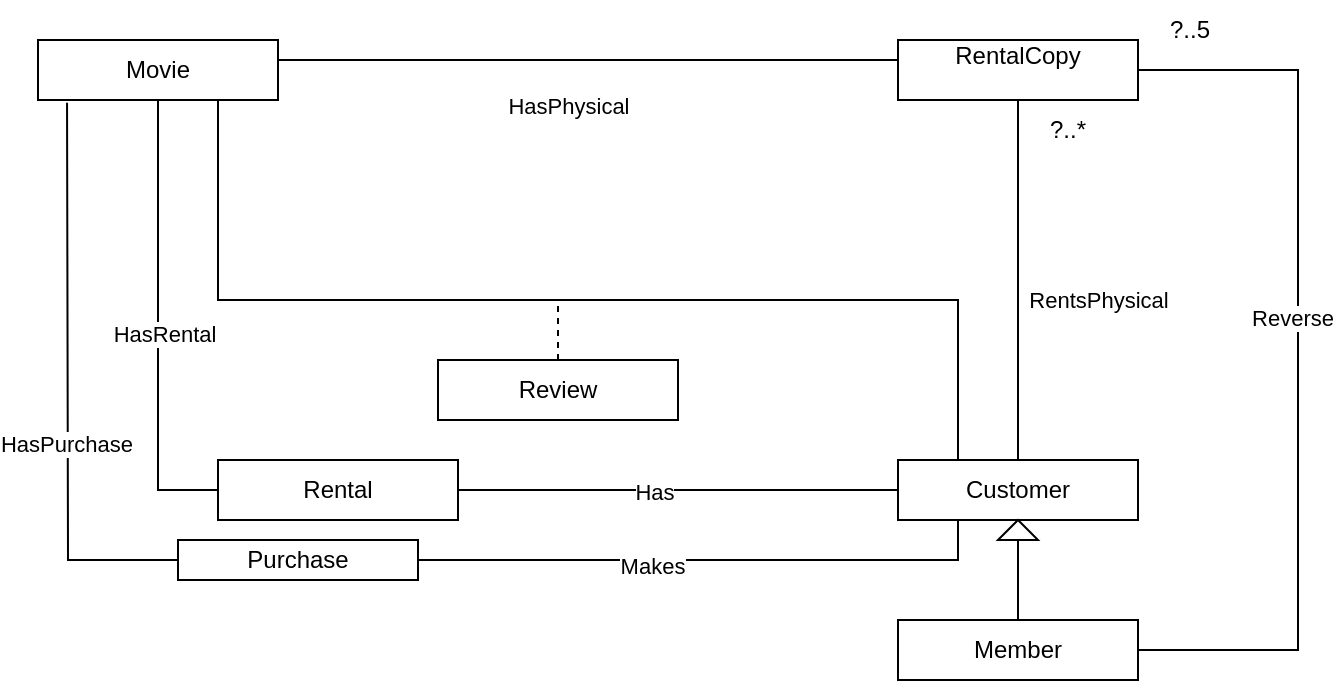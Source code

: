 <mxfile version="22.0.4" type="github">
  <diagram name="第 1 页" id="D16wZWNPyYbbszcKswtQ">
    <mxGraphModel dx="746" dy="433" grid="1" gridSize="10" guides="1" tooltips="1" connect="1" arrows="1" fold="1" page="1" pageScale="1" pageWidth="827" pageHeight="1169" math="0" shadow="0">
      <root>
        <mxCell id="0" />
        <mxCell id="1" parent="0" />
        <mxCell id="mkteSOG08yWQhOOoo0B0-8" value="&#xa;HasPhysical&#xa;&#xa;" style="edgeStyle=orthogonalEdgeStyle;orthogonalLoop=1;jettySize=auto;html=1;rounded=0;strokeColor=default;" edge="1" parent="1" source="mkteSOG08yWQhOOoo0B0-1">
          <mxGeometry x="-0.097" y="-30" relative="1" as="geometry">
            <mxPoint x="259" y="109.5" as="sourcePoint" />
            <mxPoint x="570" y="110" as="targetPoint" />
            <Array as="points">
              <mxPoint x="419" y="110" />
            </Array>
            <mxPoint as="offset" />
          </mxGeometry>
        </mxCell>
        <mxCell id="mkteSOG08yWQhOOoo0B0-1" value="Movie" style="rounded=0;whiteSpace=wrap;html=1;strokeColor=#000000;direction=west;" vertex="1" parent="1">
          <mxGeometry x="130" y="100" width="120" height="30" as="geometry" />
        </mxCell>
        <mxCell id="mkteSOG08yWQhOOoo0B0-2" value="&#xa;RentalCopy&#xa;&#xa;" style="rounded=0;whiteSpace=wrap;html=1;strokeColor=#000000;" vertex="1" parent="1">
          <mxGeometry x="560" y="100" width="120" height="30" as="geometry" />
        </mxCell>
        <mxCell id="mkteSOG08yWQhOOoo0B0-10" value="Customer" style="rounded=0;whiteSpace=wrap;html=1;strokeColor=#000000;direction=west;" vertex="1" parent="1">
          <mxGeometry x="560" y="310" width="120" height="30" as="geometry" />
        </mxCell>
        <mxCell id="mkteSOG08yWQhOOoo0B0-17" value="" style="endArrow=none;html=1;entryX=0.5;entryY=1;entryDx=0;entryDy=0;" edge="1" parent="1" source="mkteSOG08yWQhOOoo0B0-10" target="mkteSOG08yWQhOOoo0B0-2">
          <mxGeometry width="50" height="50" relative="1" as="geometry">
            <mxPoint x="360" y="250" as="sourcePoint" />
            <mxPoint x="410" y="200" as="targetPoint" />
          </mxGeometry>
        </mxCell>
        <mxCell id="mkteSOG08yWQhOOoo0B0-18" value="RentsPhysical" style="edgeLabel;html=1;align=center;verticalAlign=middle;resizable=0;points=[];" vertex="1" connectable="0" parent="mkteSOG08yWQhOOoo0B0-17">
          <mxGeometry x="-0.221" y="1" relative="1" as="geometry">
            <mxPoint x="41" y="-10" as="offset" />
          </mxGeometry>
        </mxCell>
        <mxCell id="mkteSOG08yWQhOOoo0B0-19" value="Rental" style="rounded=0;whiteSpace=wrap;html=1;strokeColor=#000000;direction=west;" vertex="1" parent="1">
          <mxGeometry x="220" y="310" width="120" height="30" as="geometry" />
        </mxCell>
        <mxCell id="mkteSOG08yWQhOOoo0B0-20" value="Purchase" style="rounded=0;whiteSpace=wrap;html=1;strokeColor=#000000;direction=west;" vertex="1" parent="1">
          <mxGeometry x="200" y="350" width="120" height="20" as="geometry" />
        </mxCell>
        <mxCell id="mkteSOG08yWQhOOoo0B0-21" value="Member" style="rounded=0;whiteSpace=wrap;html=1;strokeColor=#000000;direction=west;" vertex="1" parent="1">
          <mxGeometry x="560" y="390" width="120" height="30" as="geometry" />
        </mxCell>
        <mxCell id="mkteSOG08yWQhOOoo0B0-22" value="" style="endArrow=none;html=1;entryX=0.25;entryY=0;entryDx=0;entryDy=0;exitX=0.75;exitY=1;exitDx=0;exitDy=0;rounded=0;" edge="1" parent="1" source="mkteSOG08yWQhOOoo0B0-10" target="mkteSOG08yWQhOOoo0B0-1">
          <mxGeometry width="50" height="50" relative="1" as="geometry">
            <mxPoint x="360" y="250" as="sourcePoint" />
            <mxPoint x="410" y="200" as="targetPoint" />
            <Array as="points">
              <mxPoint x="590" y="230" />
              <mxPoint x="220" y="230" />
            </Array>
          </mxGeometry>
        </mxCell>
        <mxCell id="mkteSOG08yWQhOOoo0B0-23" value="Review" style="rounded=0;whiteSpace=wrap;html=1;" vertex="1" parent="1">
          <mxGeometry x="330" y="260" width="120" height="30" as="geometry" />
        </mxCell>
        <mxCell id="mkteSOG08yWQhOOoo0B0-24" value="" style="endArrow=none;dashed=1;html=1;exitX=0.5;exitY=0;exitDx=0;exitDy=0;" edge="1" parent="1" source="mkteSOG08yWQhOOoo0B0-23">
          <mxGeometry width="50" height="50" relative="1" as="geometry">
            <mxPoint x="360" y="250" as="sourcePoint" />
            <mxPoint x="390" y="230" as="targetPoint" />
          </mxGeometry>
        </mxCell>
        <mxCell id="mkteSOG08yWQhOOoo0B0-25" value="" style="endArrow=none;html=1;entryX=0.5;entryY=0;entryDx=0;entryDy=0;rounded=0;exitX=1;exitY=0.5;exitDx=0;exitDy=0;" edge="1" parent="1" source="mkteSOG08yWQhOOoo0B0-19" target="mkteSOG08yWQhOOoo0B0-1">
          <mxGeometry width="50" height="50" relative="1" as="geometry">
            <mxPoint x="200" y="320" as="sourcePoint" />
            <mxPoint x="410" y="200" as="targetPoint" />
            <Array as="points">
              <mxPoint x="190" y="325" />
            </Array>
          </mxGeometry>
        </mxCell>
        <mxCell id="mkteSOG08yWQhOOoo0B0-36" value="HasRental" style="edgeLabel;html=1;align=center;verticalAlign=middle;resizable=0;points=[];" vertex="1" connectable="0" parent="mkteSOG08yWQhOOoo0B0-25">
          <mxGeometry x="-0.037" y="-3" relative="1" as="geometry">
            <mxPoint as="offset" />
          </mxGeometry>
        </mxCell>
        <mxCell id="mkteSOG08yWQhOOoo0B0-26" value="" style="endArrow=none;html=1;entryX=1;entryY=0.5;entryDx=0;entryDy=0;exitX=0;exitY=0.5;exitDx=0;exitDy=0;rounded=0;" edge="1" parent="1" source="mkteSOG08yWQhOOoo0B0-19" target="mkteSOG08yWQhOOoo0B0-10">
          <mxGeometry width="50" height="50" relative="1" as="geometry">
            <mxPoint x="210" y="330" as="sourcePoint" />
            <mxPoint x="170" y="140" as="targetPoint" />
            <Array as="points" />
          </mxGeometry>
        </mxCell>
        <mxCell id="mkteSOG08yWQhOOoo0B0-34" value="Has" style="edgeLabel;html=1;align=center;verticalAlign=middle;resizable=0;points=[];" vertex="1" connectable="0" parent="mkteSOG08yWQhOOoo0B0-26">
          <mxGeometry x="-0.115" y="-1" relative="1" as="geometry">
            <mxPoint as="offset" />
          </mxGeometry>
        </mxCell>
        <mxCell id="mkteSOG08yWQhOOoo0B0-27" value="" style="endArrow=none;html=1;entryX=0.879;entryY=-0.044;entryDx=0;entryDy=0;exitX=1;exitY=0.5;exitDx=0;exitDy=0;rounded=0;entryPerimeter=0;" edge="1" parent="1" source="mkteSOG08yWQhOOoo0B0-20" target="mkteSOG08yWQhOOoo0B0-1">
          <mxGeometry width="50" height="50" relative="1" as="geometry">
            <mxPoint x="340" y="270" as="sourcePoint" />
            <mxPoint x="110" y="200" as="targetPoint" />
            <Array as="points">
              <mxPoint x="145" y="360" />
            </Array>
          </mxGeometry>
        </mxCell>
        <mxCell id="mkteSOG08yWQhOOoo0B0-37" value="HasPurchase" style="edgeLabel;html=1;align=center;verticalAlign=middle;resizable=0;points=[];" vertex="1" connectable="0" parent="mkteSOG08yWQhOOoo0B0-27">
          <mxGeometry x="-0.201" y="1" relative="1" as="geometry">
            <mxPoint as="offset" />
          </mxGeometry>
        </mxCell>
        <mxCell id="mkteSOG08yWQhOOoo0B0-28" value="" style="endArrow=none;html=1;entryX=0;entryY=0.5;entryDx=0;entryDy=0;exitX=0.75;exitY=0;exitDx=0;exitDy=0;rounded=0;" edge="1" parent="1" source="mkteSOG08yWQhOOoo0B0-10" target="mkteSOG08yWQhOOoo0B0-20">
          <mxGeometry width="50" height="50" relative="1" as="geometry">
            <mxPoint x="210" y="370" as="sourcePoint" />
            <mxPoint x="170" y="140" as="targetPoint" />
            <Array as="points">
              <mxPoint x="590" y="360" />
            </Array>
          </mxGeometry>
        </mxCell>
        <mxCell id="mkteSOG08yWQhOOoo0B0-35" value="Makes" style="edgeLabel;html=1;align=center;verticalAlign=middle;resizable=0;points=[];" vertex="1" connectable="0" parent="mkteSOG08yWQhOOoo0B0-28">
          <mxGeometry x="0.198" y="3" relative="1" as="geometry">
            <mxPoint as="offset" />
          </mxGeometry>
        </mxCell>
        <mxCell id="mkteSOG08yWQhOOoo0B0-29" value="" style="endArrow=none;html=1;entryX=0;entryY=0.5;entryDx=0;entryDy=0;rounded=0;exitX=1;exitY=0.5;exitDx=0;exitDy=0;" edge="1" parent="1" source="mkteSOG08yWQhOOoo0B0-2" target="mkteSOG08yWQhOOoo0B0-21">
          <mxGeometry width="50" height="50" relative="1" as="geometry">
            <mxPoint x="680" y="120" as="sourcePoint" />
            <mxPoint x="330" y="370" as="targetPoint" />
            <Array as="points">
              <mxPoint x="760" y="115" />
              <mxPoint x="760" y="405" />
            </Array>
          </mxGeometry>
        </mxCell>
        <mxCell id="mkteSOG08yWQhOOoo0B0-33" value="Reverse" style="edgeLabel;html=1;align=center;verticalAlign=middle;resizable=0;points=[];" vertex="1" connectable="0" parent="mkteSOG08yWQhOOoo0B0-29">
          <mxGeometry x="-0.095" y="-3" relative="1" as="geometry">
            <mxPoint as="offset" />
          </mxGeometry>
        </mxCell>
        <mxCell id="mkteSOG08yWQhOOoo0B0-31" value="" style="triangle;whiteSpace=wrap;html=1;direction=north;" vertex="1" parent="1">
          <mxGeometry x="610" y="340" width="20" height="10" as="geometry" />
        </mxCell>
        <mxCell id="mkteSOG08yWQhOOoo0B0-32" value="" style="endArrow=none;html=1;entryX=0;entryY=0.5;entryDx=0;entryDy=0;exitX=0.5;exitY=1;exitDx=0;exitDy=0;" edge="1" parent="1" source="mkteSOG08yWQhOOoo0B0-21" target="mkteSOG08yWQhOOoo0B0-31">
          <mxGeometry width="50" height="50" relative="1" as="geometry">
            <mxPoint x="490" y="250" as="sourcePoint" />
            <mxPoint x="540" y="200" as="targetPoint" />
          </mxGeometry>
        </mxCell>
        <mxCell id="mkteSOG08yWQhOOoo0B0-38" value="?..*" style="text;strokeColor=none;fillColor=none;align=left;verticalAlign=middle;spacingLeft=4;spacingRight=4;overflow=hidden;points=[[0,0.5],[1,0.5]];portConstraint=eastwest;rotatable=0;whiteSpace=wrap;html=1;" vertex="1" parent="1">
          <mxGeometry x="630" y="130" width="80" height="30" as="geometry" />
        </mxCell>
        <mxCell id="mkteSOG08yWQhOOoo0B0-39" value="?..5" style="text;strokeColor=none;fillColor=none;align=left;verticalAlign=middle;spacingLeft=4;spacingRight=4;overflow=hidden;points=[[0,0.5],[1,0.5]];portConstraint=eastwest;rotatable=0;whiteSpace=wrap;html=1;" vertex="1" parent="1">
          <mxGeometry x="690" y="80" width="80" height="30" as="geometry" />
        </mxCell>
      </root>
    </mxGraphModel>
  </diagram>
</mxfile>
